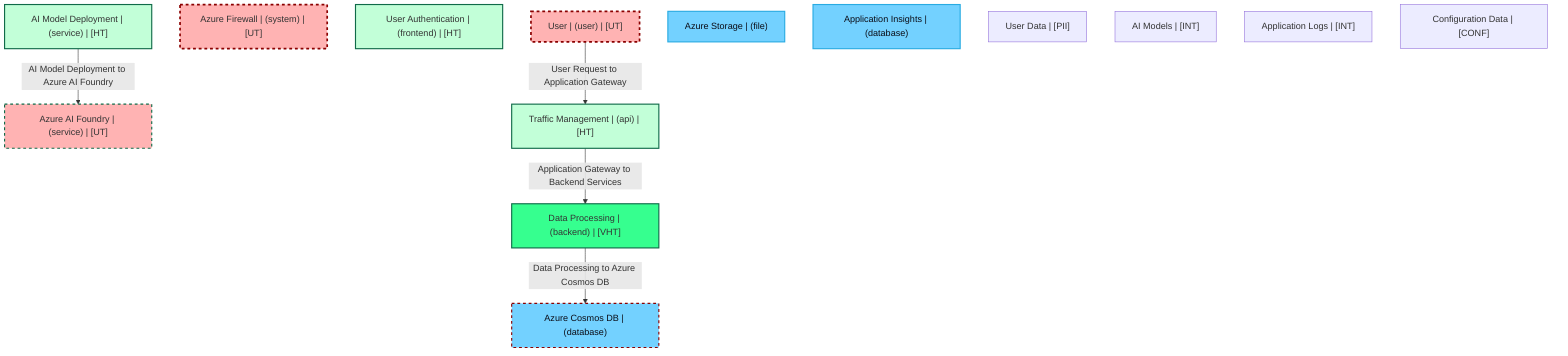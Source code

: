 graph TB
  node_01F8Z9F3B9GJ3FQ9F5D6D4G3E1["User | (user) | [UT]"]:::untrusted
  node_01F8Z9F3B9GJ3FQ9F5D6D4G3E2["Azure AI Foundry | (service) | [UT]"]:::untrusted
  node_01F8Z9F3B9GJ3FQ9F5D6D4G3E3["Azure Firewall | (system) | [UT]"]:::untrusted
  node_01F8Z9F3B9GJ3FQ9F5D6D4G3P1["User Authentication | (frontend) | [HT]"]:::highTrust
  node_01F8Z9F3B9GJ3FQ9F5D6D4G3P2["Data Processing | (backend) | [VHT]"]:::veryHighTrust
  node_01F8Z9F3B9GJ3FQ9F5D6D4G3P3["AI Model Deployment | (service) | [HT]"]:::highTrust
  node_01F8Z9F3B9GJ3FQ9F5D6D4G3P4["Traffic Management | (api) | [HT]"]:::highTrust
  node_01F8Z9F3B9GJ3FQ9F5D6D4G3D1["Azure Cosmos DB | (database)"]:::dataStore
  node_01F8Z9F3B9GJ3FQ9F5D6D4G3D2["Azure Storage | (file)"]:::dataStore
  node_01F8Z9F3B9GJ3FQ9F5D6D4G3D3["Application Insights | (database)"]:::dataStore
  node_01F8Z9F3B9GJ3FQ9F5D6D4G3K1["User Data | [PII]"]:::dataAsset,pii
  node_01F8Z9F3B9GJ3FQ9F5D6D4G3K2["AI Models | [INT]"]:::dataAsset,internal
  node_01F8Z9F3B9GJ3FQ9F5D6D4G3K3["Application Logs | [INT]"]:::dataAsset,internal
  node_01F8Z9F3B9GJ3FQ9F5D6D4G3K4["Configuration Data | [CONF]"]:::dataAsset,confidential

  node_01F8Z9F3B9GJ3FQ9F5D6D4G3E1 -->|User Request to Application Gateway| node_01F8Z9F3B9GJ3FQ9F5D6D4G3P4:::encryptedFlow
  node_01F8Z9F3B9GJ3FQ9F5D6D4G3P4 -->|Application Gateway to Backend Services| node_01F8Z9F3B9GJ3FQ9F5D6D4G3P2:::encryptedFlow
  node_01F8Z9F3B9GJ3FQ9F5D6D4G3P2 -->|Data Processing to Azure Cosmos DB| node_01F8Z9F3B9GJ3FQ9F5D6D4G3D1:::unencryptedFlow
  node_01F8Z9F3B9GJ3FQ9F5D6D4G3P3 -->|AI Model Deployment to Azure AI Foundry| node_01F8Z9F3B9GJ3FQ9F5D6D4G3E2:::encryptedFlow

  classDef externalEntity fill:#FFB3B3,stroke:#8B0000,stroke-width:2px,color:#0B0D17
  classDef process fill:#C2FFD8,stroke:#106B49,stroke-width:2px,color:#0B0D17
  classDef dataStore fill:#73d1ff,stroke:#29ABE2,stroke-width:2px,color:#0B0D17
  classDef dataAsset fill:#ffa1ad,stroke:#A259FF,stroke-width:2px,color:#0B0D17
  classDef untrusted fill:#FFB3B3,stroke:#8B0000,stroke-width:3px,stroke-dasharray:5 5
  classDef lowTrust fill:#f77c63,stroke:#f77c63,stroke-width:2px,stroke-dasharray:3 3
  classDef mediumTrust fill:#FFF2B3,stroke:#7A6300,stroke-width:2px
  classDef highTrust fill:#C2FFD8,stroke:#106B49,stroke-width:2px
  classDef veryHighTrust fill:#36FF8F,stroke:#36FF8F,stroke-width:3px
  classDef public fill:#C2FFD8,stroke:#106B49,stroke-width:1px
  classDef internal fill:#FFF2B3,stroke:#7A6300,stroke-width:1px
  classDef confidential fill:#FFB3B3,stroke:#8B0000,stroke-width:2px
  classDef restricted fill:#8B0000,stroke:#8B0000,stroke-width:3px
  classDef pii fill:#ffa1ad,stroke:#A259FF,stroke-width:2px
  classDef pci fill:#8B0000,stroke:#8B0000,stroke-width:3px
  classDef phi fill:#ffa1ad,stroke:#A259FF,stroke-width:3px
  classDef encryptedFlow stroke:#106B49,stroke-width:2px
  classDef unencryptedFlow stroke:#8B0000,stroke-width:2px,stroke-dasharray:5 5
  classDef authenticatedFlow stroke:#29ABE2,stroke-width:2px
  classDef trustBoundary fill:transparent,stroke:#2E3440,stroke-width:3px,stroke-dasharray:10 5